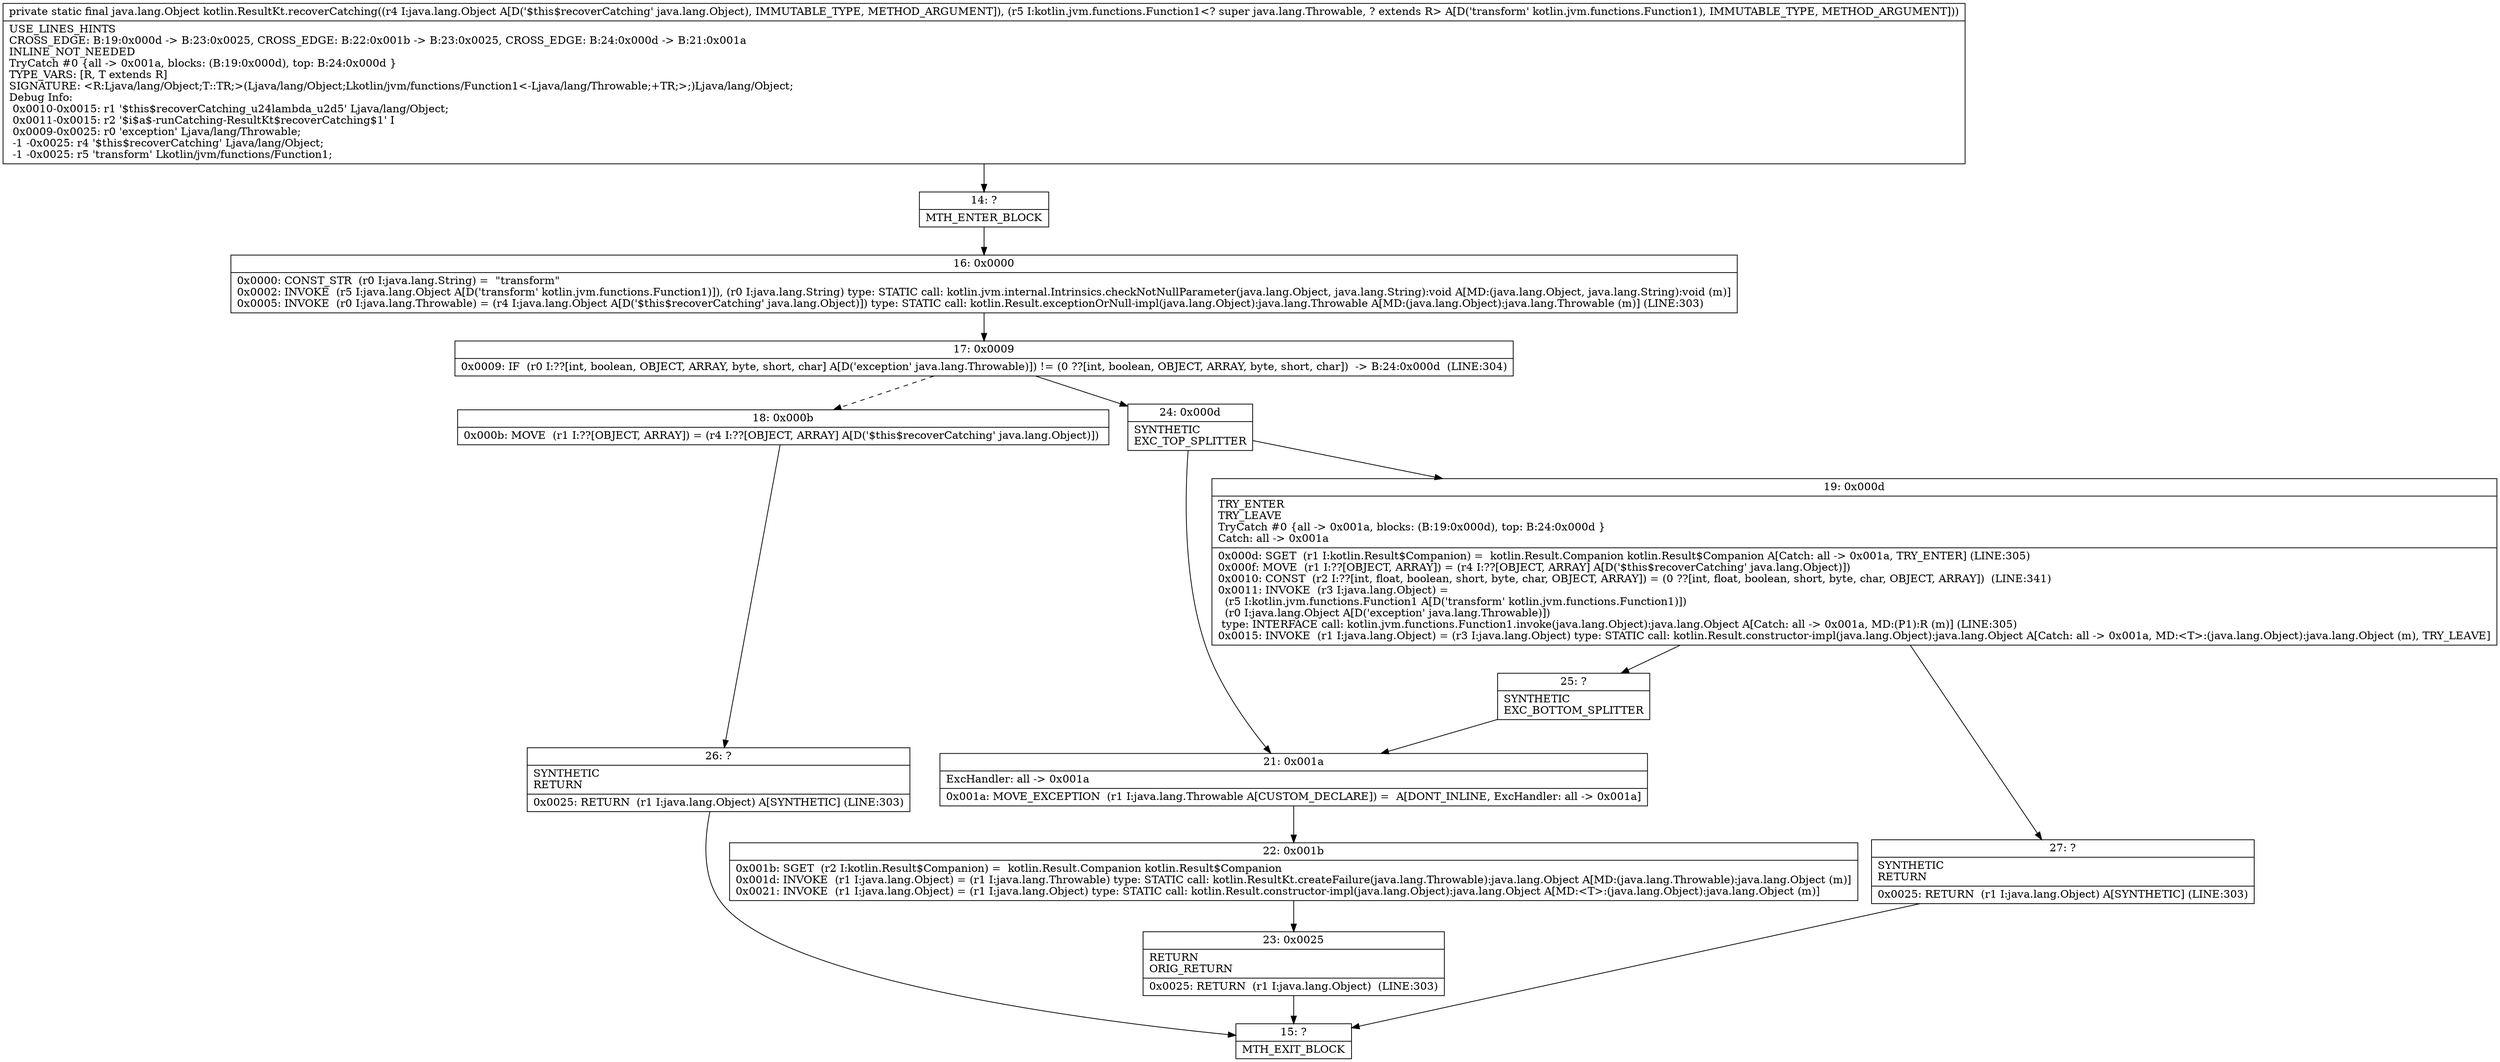 digraph "CFG forkotlin.ResultKt.recoverCatching(Ljava\/lang\/Object;Lkotlin\/jvm\/functions\/Function1;)Ljava\/lang\/Object;" {
Node_14 [shape=record,label="{14\:\ ?|MTH_ENTER_BLOCK\l}"];
Node_16 [shape=record,label="{16\:\ 0x0000|0x0000: CONST_STR  (r0 I:java.lang.String) =  \"transform\" \l0x0002: INVOKE  (r5 I:java.lang.Object A[D('transform' kotlin.jvm.functions.Function1)]), (r0 I:java.lang.String) type: STATIC call: kotlin.jvm.internal.Intrinsics.checkNotNullParameter(java.lang.Object, java.lang.String):void A[MD:(java.lang.Object, java.lang.String):void (m)]\l0x0005: INVOKE  (r0 I:java.lang.Throwable) = (r4 I:java.lang.Object A[D('$this$recoverCatching' java.lang.Object)]) type: STATIC call: kotlin.Result.exceptionOrNull\-impl(java.lang.Object):java.lang.Throwable A[MD:(java.lang.Object):java.lang.Throwable (m)] (LINE:303)\l}"];
Node_17 [shape=record,label="{17\:\ 0x0009|0x0009: IF  (r0 I:??[int, boolean, OBJECT, ARRAY, byte, short, char] A[D('exception' java.lang.Throwable)]) != (0 ??[int, boolean, OBJECT, ARRAY, byte, short, char])  \-\> B:24:0x000d  (LINE:304)\l}"];
Node_18 [shape=record,label="{18\:\ 0x000b|0x000b: MOVE  (r1 I:??[OBJECT, ARRAY]) = (r4 I:??[OBJECT, ARRAY] A[D('$this$recoverCatching' java.lang.Object)]) \l}"];
Node_26 [shape=record,label="{26\:\ ?|SYNTHETIC\lRETURN\l|0x0025: RETURN  (r1 I:java.lang.Object) A[SYNTHETIC] (LINE:303)\l}"];
Node_15 [shape=record,label="{15\:\ ?|MTH_EXIT_BLOCK\l}"];
Node_24 [shape=record,label="{24\:\ 0x000d|SYNTHETIC\lEXC_TOP_SPLITTER\l}"];
Node_19 [shape=record,label="{19\:\ 0x000d|TRY_ENTER\lTRY_LEAVE\lTryCatch #0 \{all \-\> 0x001a, blocks: (B:19:0x000d), top: B:24:0x000d \}\lCatch: all \-\> 0x001a\l|0x000d: SGET  (r1 I:kotlin.Result$Companion) =  kotlin.Result.Companion kotlin.Result$Companion A[Catch: all \-\> 0x001a, TRY_ENTER] (LINE:305)\l0x000f: MOVE  (r1 I:??[OBJECT, ARRAY]) = (r4 I:??[OBJECT, ARRAY] A[D('$this$recoverCatching' java.lang.Object)]) \l0x0010: CONST  (r2 I:??[int, float, boolean, short, byte, char, OBJECT, ARRAY]) = (0 ??[int, float, boolean, short, byte, char, OBJECT, ARRAY])  (LINE:341)\l0x0011: INVOKE  (r3 I:java.lang.Object) = \l  (r5 I:kotlin.jvm.functions.Function1 A[D('transform' kotlin.jvm.functions.Function1)])\l  (r0 I:java.lang.Object A[D('exception' java.lang.Throwable)])\l type: INTERFACE call: kotlin.jvm.functions.Function1.invoke(java.lang.Object):java.lang.Object A[Catch: all \-\> 0x001a, MD:(P1):R (m)] (LINE:305)\l0x0015: INVOKE  (r1 I:java.lang.Object) = (r3 I:java.lang.Object) type: STATIC call: kotlin.Result.constructor\-impl(java.lang.Object):java.lang.Object A[Catch: all \-\> 0x001a, MD:\<T\>:(java.lang.Object):java.lang.Object (m), TRY_LEAVE]\l}"];
Node_25 [shape=record,label="{25\:\ ?|SYNTHETIC\lEXC_BOTTOM_SPLITTER\l}"];
Node_27 [shape=record,label="{27\:\ ?|SYNTHETIC\lRETURN\l|0x0025: RETURN  (r1 I:java.lang.Object) A[SYNTHETIC] (LINE:303)\l}"];
Node_21 [shape=record,label="{21\:\ 0x001a|ExcHandler: all \-\> 0x001a\l|0x001a: MOVE_EXCEPTION  (r1 I:java.lang.Throwable A[CUSTOM_DECLARE]) =  A[DONT_INLINE, ExcHandler: all \-\> 0x001a]\l}"];
Node_22 [shape=record,label="{22\:\ 0x001b|0x001b: SGET  (r2 I:kotlin.Result$Companion) =  kotlin.Result.Companion kotlin.Result$Companion \l0x001d: INVOKE  (r1 I:java.lang.Object) = (r1 I:java.lang.Throwable) type: STATIC call: kotlin.ResultKt.createFailure(java.lang.Throwable):java.lang.Object A[MD:(java.lang.Throwable):java.lang.Object (m)]\l0x0021: INVOKE  (r1 I:java.lang.Object) = (r1 I:java.lang.Object) type: STATIC call: kotlin.Result.constructor\-impl(java.lang.Object):java.lang.Object A[MD:\<T\>:(java.lang.Object):java.lang.Object (m)]\l}"];
Node_23 [shape=record,label="{23\:\ 0x0025|RETURN\lORIG_RETURN\l|0x0025: RETURN  (r1 I:java.lang.Object)  (LINE:303)\l}"];
MethodNode[shape=record,label="{private static final java.lang.Object kotlin.ResultKt.recoverCatching((r4 I:java.lang.Object A[D('$this$recoverCatching' java.lang.Object), IMMUTABLE_TYPE, METHOD_ARGUMENT]), (r5 I:kotlin.jvm.functions.Function1\<? super java.lang.Throwable, ? extends R\> A[D('transform' kotlin.jvm.functions.Function1), IMMUTABLE_TYPE, METHOD_ARGUMENT]))  | USE_LINES_HINTS\lCROSS_EDGE: B:19:0x000d \-\> B:23:0x0025, CROSS_EDGE: B:22:0x001b \-\> B:23:0x0025, CROSS_EDGE: B:24:0x000d \-\> B:21:0x001a\lINLINE_NOT_NEEDED\lTryCatch #0 \{all \-\> 0x001a, blocks: (B:19:0x000d), top: B:24:0x000d \}\lTYPE_VARS: [R, T extends R]\lSIGNATURE: \<R:Ljava\/lang\/Object;T::TR;\>(Ljava\/lang\/Object;Lkotlin\/jvm\/functions\/Function1\<\-Ljava\/lang\/Throwable;+TR;\>;)Ljava\/lang\/Object;\lDebug Info:\l  0x0010\-0x0015: r1 '$this$recoverCatching_u24lambda_u2d5' Ljava\/lang\/Object;\l  0x0011\-0x0015: r2 '$i$a$\-runCatching\-ResultKt$recoverCatching$1' I\l  0x0009\-0x0025: r0 'exception' Ljava\/lang\/Throwable;\l  \-1 \-0x0025: r4 '$this$recoverCatching' Ljava\/lang\/Object;\l  \-1 \-0x0025: r5 'transform' Lkotlin\/jvm\/functions\/Function1;\l}"];
MethodNode -> Node_14;Node_14 -> Node_16;
Node_16 -> Node_17;
Node_17 -> Node_18[style=dashed];
Node_17 -> Node_24;
Node_18 -> Node_26;
Node_26 -> Node_15;
Node_24 -> Node_19;
Node_24 -> Node_21;
Node_19 -> Node_25;
Node_19 -> Node_27;
Node_25 -> Node_21;
Node_27 -> Node_15;
Node_21 -> Node_22;
Node_22 -> Node_23;
Node_23 -> Node_15;
}


